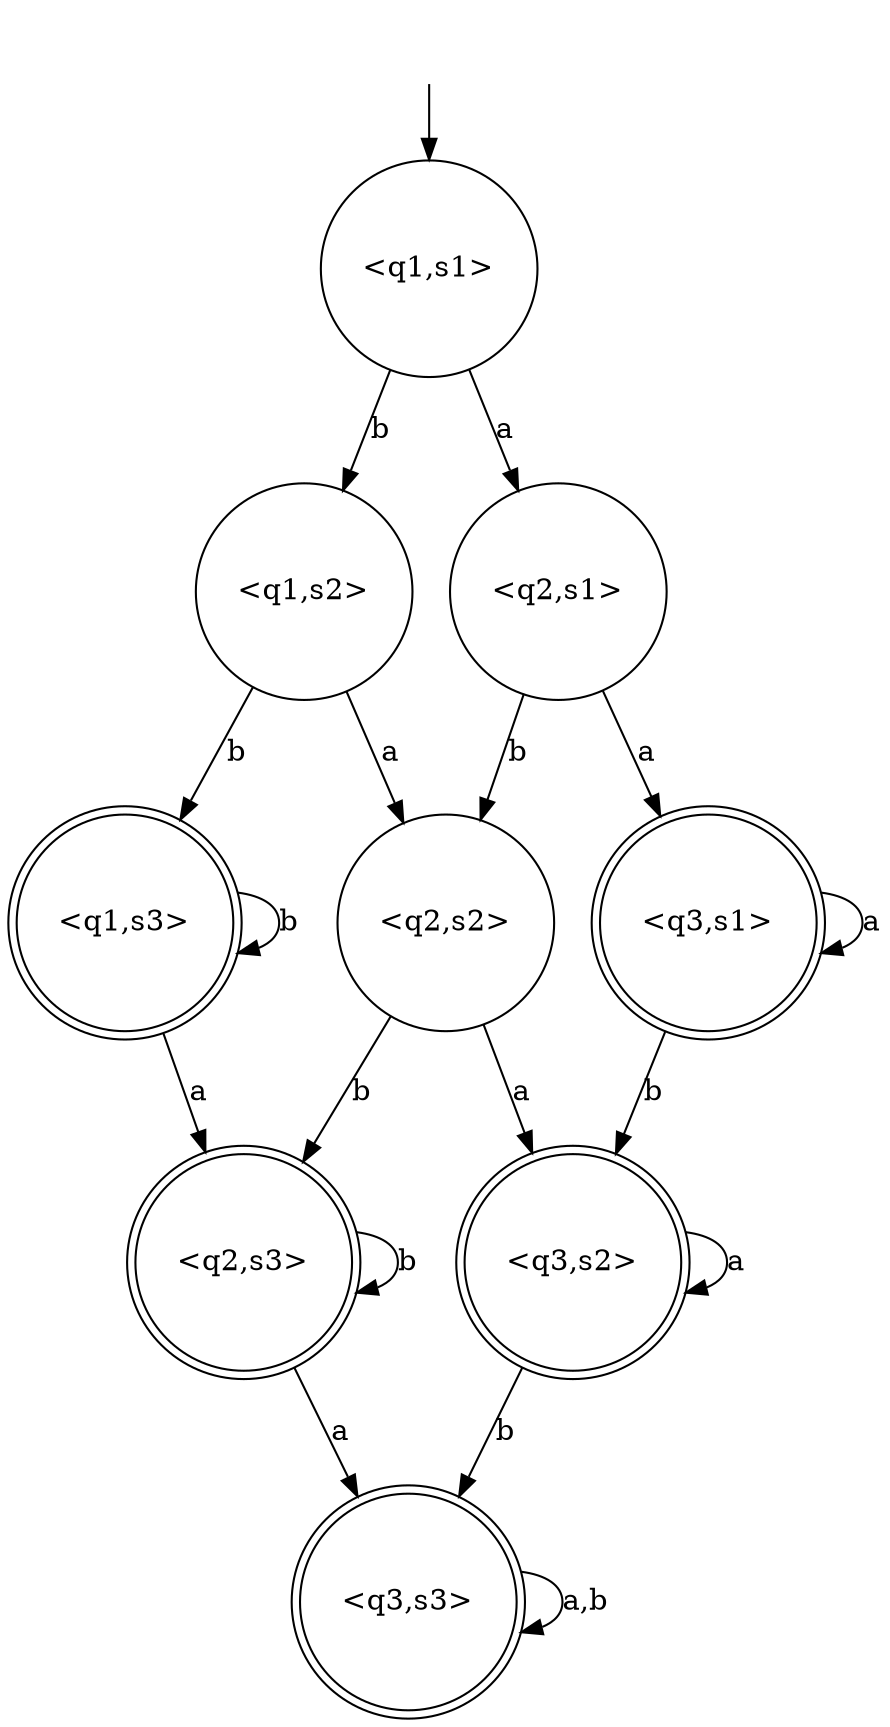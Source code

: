 digraph name {
node [shape=circle]
"<q1,s1>"
"<q2,s3>"[shape = doublecircle]
"<q1,s2>"
"<q2,s2>"
"<q1,s3>"[shape = doublecircle]
"<q2,s1>"
"<q3,s1>"[shape = doublecircle]
"<q3,s2>"[shape = doublecircle]
"<q3,s3>"[shape = doublecircle]
start[label = "", shape = none]
start -> "<q1,s1>"
"<q1,s1>"->"<q2,s1>"[label="a"]
"<q1,s1>"->"<q1,s2>"[label="b"]
"<q2,s3>"->"<q3,s3>"[label="a"]
"<q2,s3>"->"<q2,s3>"[label="b"]
"<q1,s2>"->"<q1,s3>"[label="b"]
"<q1,s2>"->"<q2,s2>"[label="a"]
"<q2,s2>"->"<q3,s2>"[label="a"]
"<q2,s2>"->"<q2,s3>"[label="b"]
"<q1,s3>"->"<q2,s3>"[label="a"]
"<q1,s3>"->"<q1,s3>"[label="b"]
"<q2,s1>"->"<q3,s1>"[label="a"]
"<q2,s1>"->"<q2,s2>"[label="b"]
"<q3,s1>"->"<q3,s1>"[label="a"]
"<q3,s1>"->"<q3,s2>"[label="b"]
"<q3,s2>"->"<q3,s2>"[label="a"]
"<q3,s2>"->"<q3,s3>"[label="b"]
"<q3,s3>"->"<q3,s3>"[label="a,b"]
}